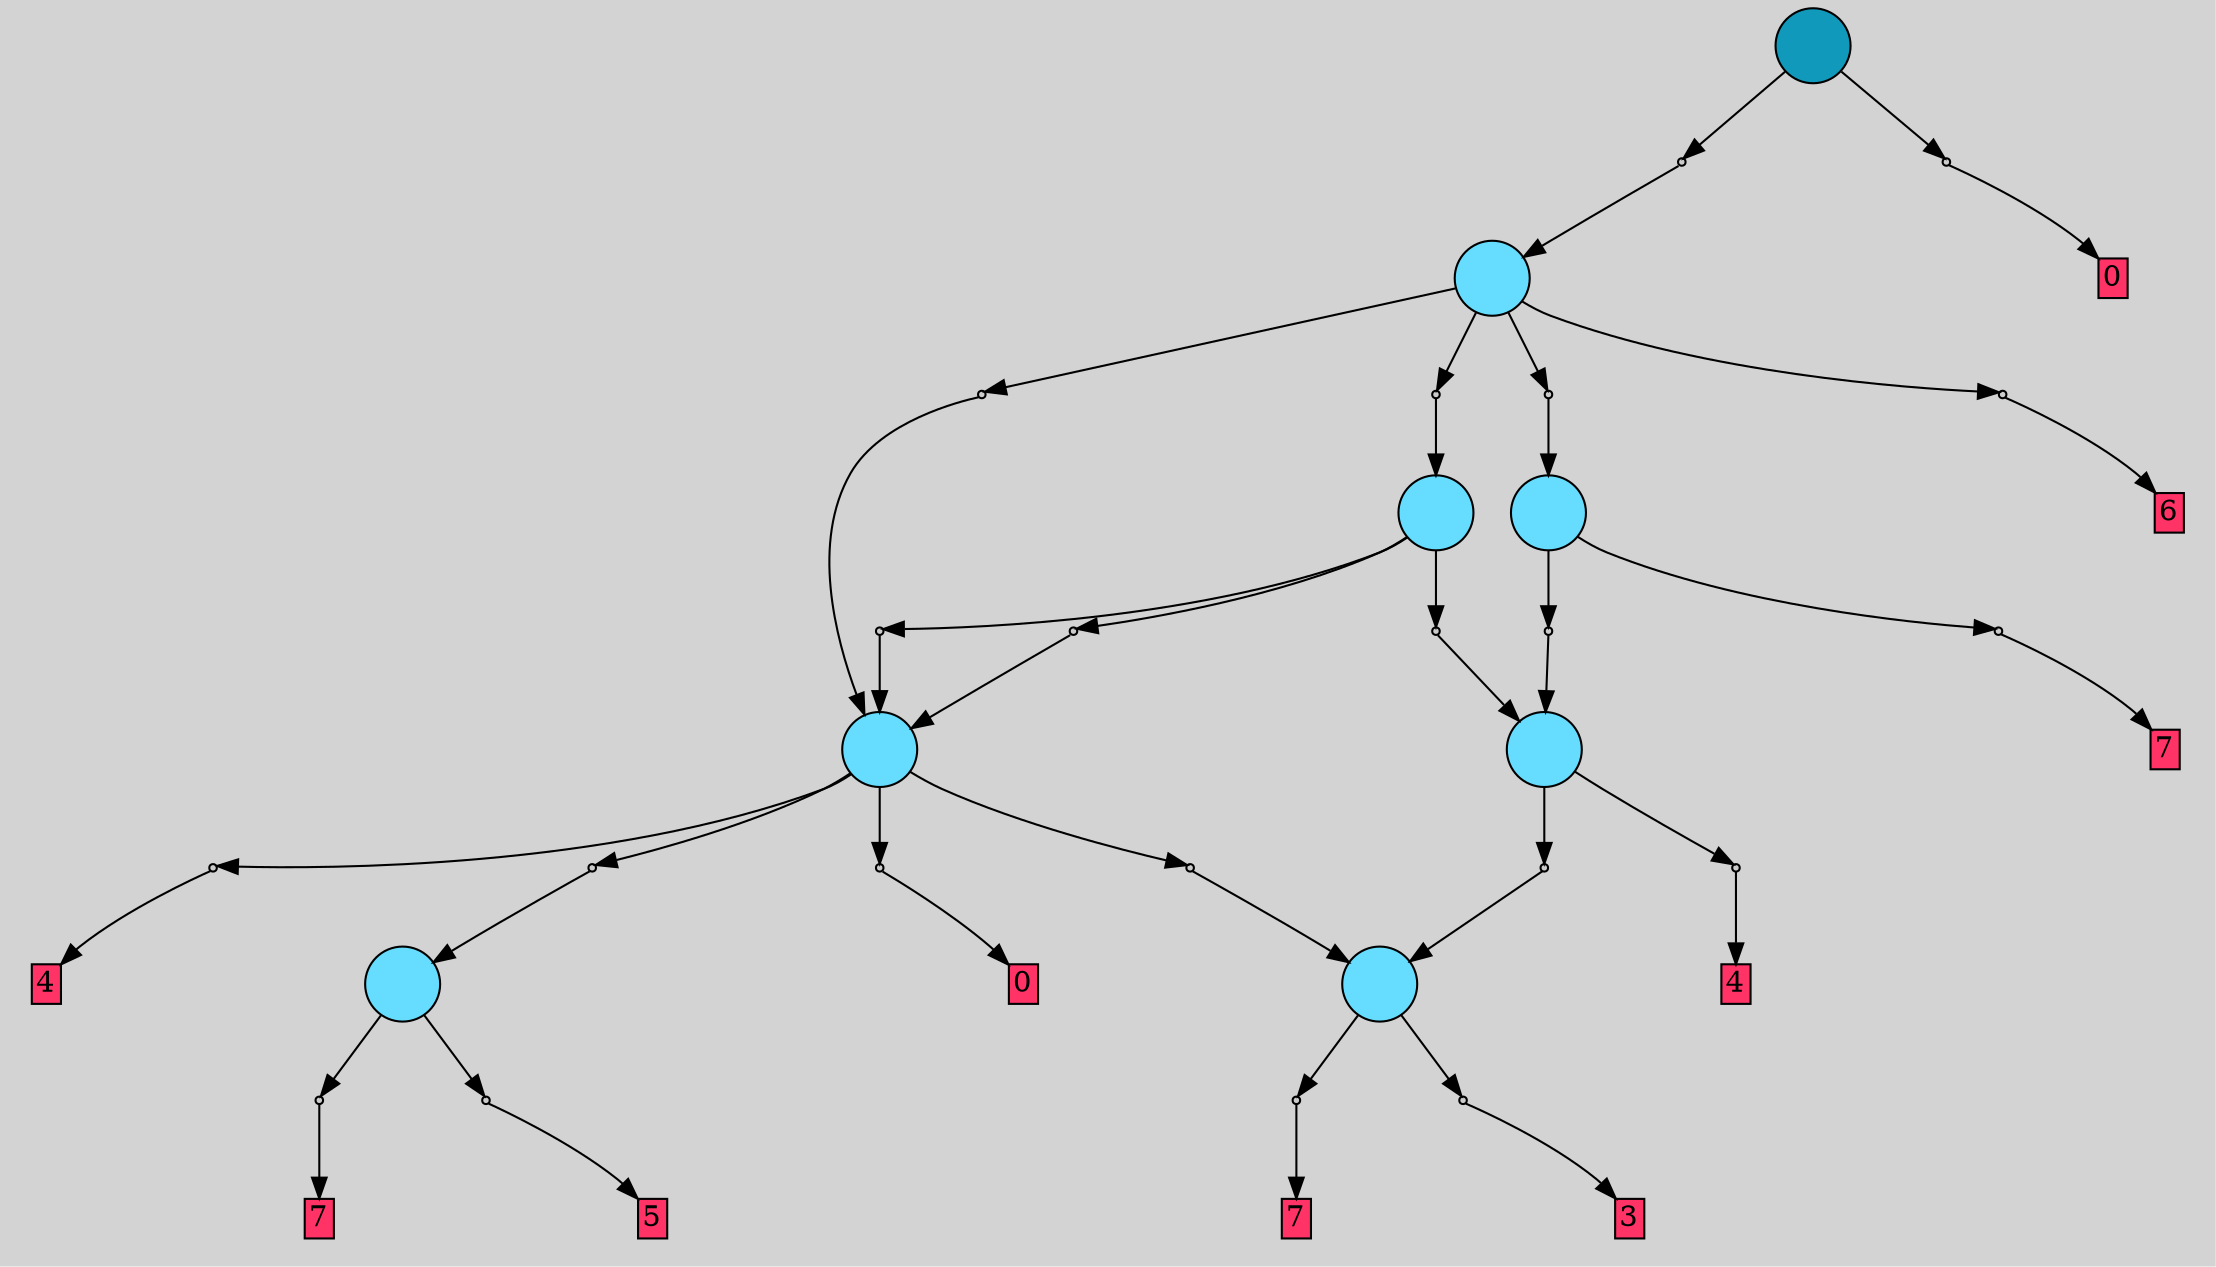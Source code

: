 // File exported with GEGELATI v1.3.1
// On the 2024-04-12 15:58:28
// With the File::TPGGraphDotExporter
digraph{
	graph[pad = "0.212, 0.055" bgcolor = lightgray]
	node[shape=circle style = filled label = ""]
		T0 [fillcolor="#66ddff"]
		T1 [fillcolor="#66ddff"]
		T2 [fillcolor="#66ddff"]
		T3 [fillcolor="#66ddff"]
		T4 [fillcolor="#66ddff"]
		T5 [fillcolor="#66ddff"]
		T6 [fillcolor="#66ddff"]
		T7 [fillcolor="#1199bb"]
		P0 [fillcolor="#cccccc" shape=point] //
		I0 [shape=box style=invis label="8|0&2|0#2|4&#92;n"]
		P0 -> I0[style=invis]
		A0 [fillcolor="#ff3366" shape=box margin=0.03 width=0 height=0 label="7"]
		T0 -> P0 -> A0
		P1 [fillcolor="#cccccc" shape=point] //
		I1 [shape=box style=invis label="3|0&3|2#0|5&#92;n"]
		P1 -> I1[style=invis]
		A1 [fillcolor="#ff3366" shape=box margin=0.03 width=0 height=0 label="3"]
		T0 -> P1 -> A1
		P2 [fillcolor="#cccccc" shape=point] //
		I2 [shape=box style=invis label="8|0&3|7#1|3&#92;n8|0&0|0#2|4&#92;n"]
		P2 -> I2[style=invis]
		A2 [fillcolor="#ff3366" shape=box margin=0.03 width=0 height=0 label="7"]
		T1 -> P2 -> A2
		P3 [fillcolor="#cccccc" shape=point] //
		I3 [shape=box style=invis label="4|0&3|7#3|2&#92;n"]
		P3 -> I3[style=invis]
		A3 [fillcolor="#ff3366" shape=box margin=0.03 width=0 height=0 label="5"]
		T1 -> P3 -> A3
		P4 [fillcolor="#cccccc" shape=point] //
		I4 [shape=box style=invis label="1|0&3|3#0|4&#92;n"]
		P4 -> I4[style=invis]
		T2 -> P4 -> T1
		P5 [fillcolor="#cccccc" shape=point] //
		I5 [shape=box style=invis label="4|0&1|1#0|7&#92;n"]
		P5 -> I5[style=invis]
		A4 [fillcolor="#ff3366" shape=box margin=0.03 width=0 height=0 label="0"]
		T2 -> P5 -> A4
		P6 [fillcolor="#cccccc" shape=point] //
		I6 [shape=box style=invis label="3|0&3|4#0|6&#92;n"]
		P6 -> I6[style=invis]
		T2 -> P6 -> T0
		P7 [fillcolor="#cccccc" shape=point] //
		I7 [shape=box style=invis label="8|0&1|6#0|6&#92;n"]
		P7 -> I7[style=invis]
		A5 [fillcolor="#ff3366" shape=box margin=0.03 width=0 height=0 label="4"]
		T2 -> P7 -> A5
		P8 [fillcolor="#cccccc" shape=point] //
		I8 [shape=box style=invis label="3|0&3|4#0|6&#92;n"]
		P8 -> I8[style=invis]
		T3 -> P8 -> T0
		P9 [fillcolor="#cccccc" shape=point] //
		I9 [shape=box style=invis label="8|0&1|0#2|4&#92;n"]
		P9 -> I9[style=invis]
		A6 [fillcolor="#ff3366" shape=box margin=0.03 width=0 height=0 label="4"]
		T3 -> P9 -> A6
		P10 [fillcolor="#cccccc" shape=point] //
		I10 [shape=box style=invis label="8|0&3|7#1|3&#92;n8|0&0|0#2|4&#92;n"]
		P10 -> I10[style=invis]
		A7 [fillcolor="#ff3366" shape=box margin=0.03 width=0 height=0 label="7"]
		T4 -> P10 -> A7
		P11 [fillcolor="#cccccc" shape=point] //
		I11 [shape=box style=invis label="3|0&3|2#0|6&#92;n"]
		P11 -> I11[style=invis]
		T4 -> P11 -> T3
		P12 [fillcolor="#cccccc" shape=point] //
		I12 [shape=box style=invis label="3|0&3|2#0|6&#92;n"]
		P12 -> I12[style=invis]
		T5 -> P12 -> T3
		P13 [fillcolor="#cccccc" shape=point] //
		I13 [shape=box style=invis label="2|0&3|6#4|2&#92;n"]
		P13 -> I13[style=invis]
		T5 -> P13 -> T2
		P14 [fillcolor="#cccccc" shape=point] //
		I14 [shape=box style=invis label="2|0&1|2#4|1&#92;n"]
		P14 -> I14[style=invis]
		T5 -> P14 -> T2
		P15 [fillcolor="#cccccc" shape=point] //
		I15 [shape=box style=invis label="8|0&2|2#1|7&#92;n"]
		P15 -> I15[style=invis]
		A8 [fillcolor="#ff3366" shape=box margin=0.03 width=0 height=0 label="6"]
		T6 -> P15 -> A8
		P16 [fillcolor="#cccccc" shape=point] //
		I16 [shape=box style=invis label="8|2&2|0#4|6&#92;n3|0&0|2#3|6&#92;n"]
		P16 -> I16[style=invis]
		T6 -> P16 -> T5
		P17 [fillcolor="#cccccc" shape=point] //
		I17 [shape=box style=invis label="8|0&3|7#1|3&#92;n8|0&0|0#2|4&#92;n"]
		P17 -> I17[style=invis]
		T6 -> P17 -> T4
		P18 [fillcolor="#cccccc" shape=point] //
		I18 [shape=box style=invis label="8|0&1|2#4|1&#92;n"]
		P18 -> I18[style=invis]
		T6 -> P18 -> T2
		P19 [fillcolor="#cccccc" shape=point] //
		I19 [shape=box style=invis label="3|0&3|3#0|3&#92;n"]
		P19 -> I19[style=invis]
		A9 [fillcolor="#ff3366" shape=box margin=0.03 width=0 height=0 label="0"]
		T7 -> P19 -> A9
		P20 [fillcolor="#cccccc" shape=point] //
		I20 [shape=box style=invis label="8|0&4|0#0|4&#92;n"]
		P20 -> I20[style=invis]
		T7 -> P20 -> T6
		{ rank= same T7 }
}
